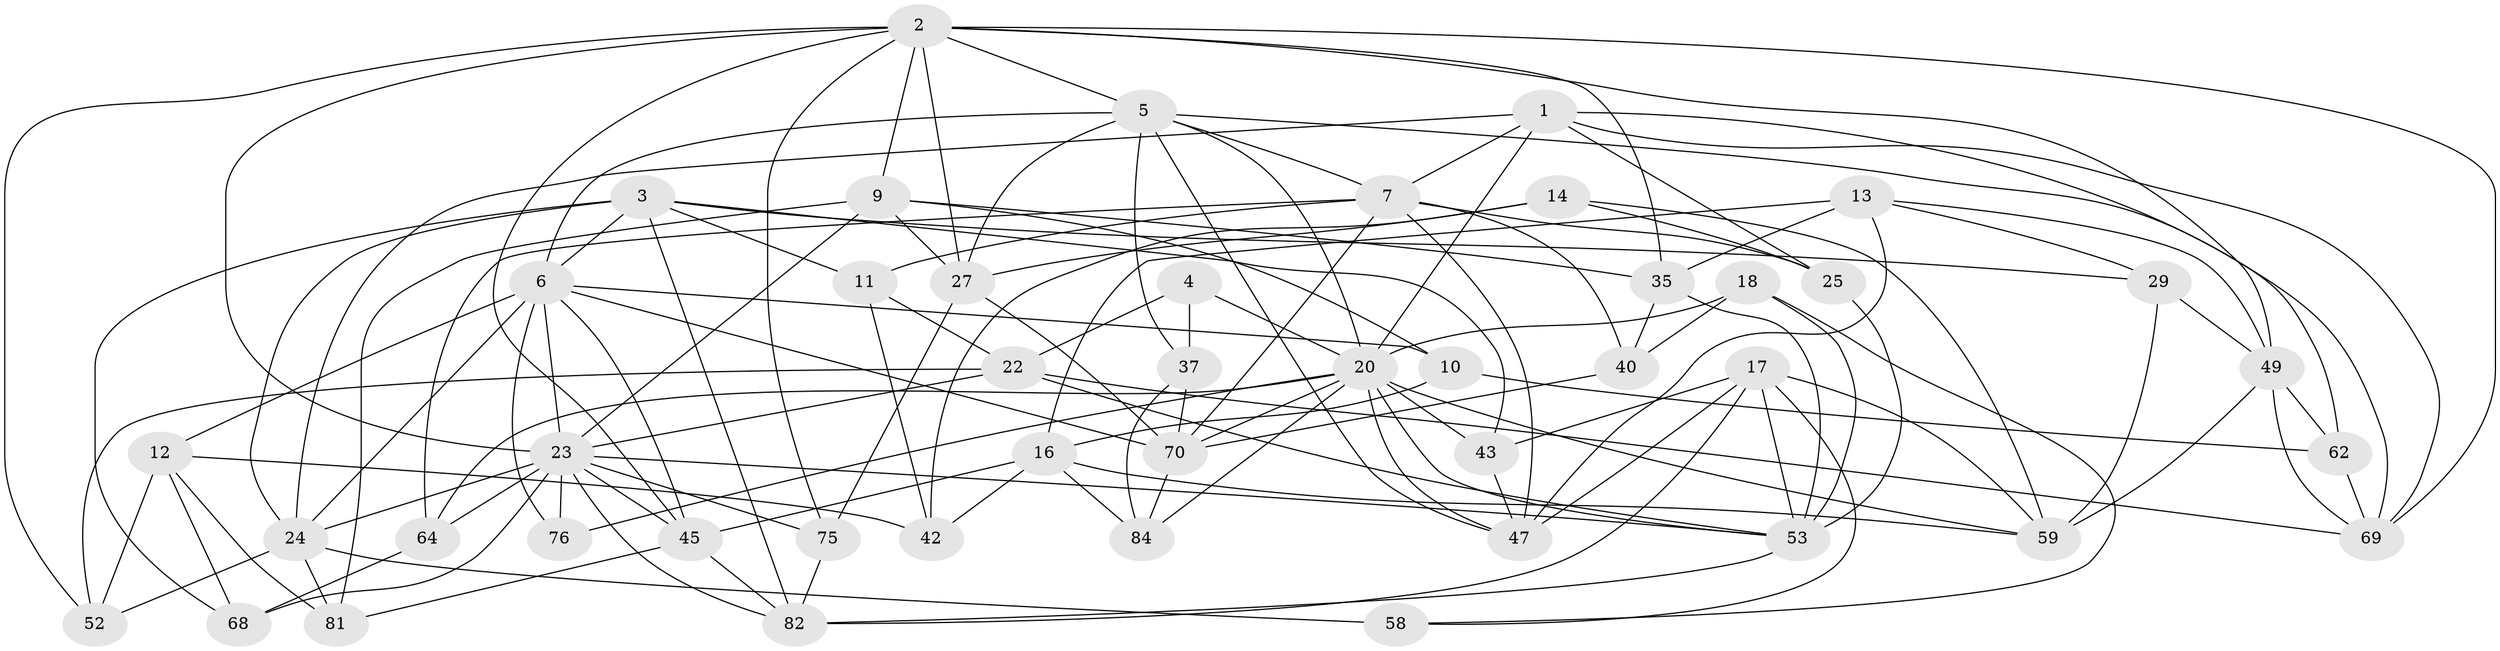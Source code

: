 // original degree distribution, {4: 1.0}
// Generated by graph-tools (version 1.1) at 2025/16/03/09/25 04:16:21]
// undirected, 45 vertices, 126 edges
graph export_dot {
graph [start="1"]
  node [color=gray90,style=filled];
  1 [super="+46"];
  2 [super="+15+26"];
  3 [super="+8+90"];
  4;
  5 [super="+63+48"];
  6 [super="+30+80+31"];
  7 [super="+21+85"];
  9 [super="+44"];
  10;
  11;
  12 [super="+74"];
  13 [super="+32"];
  14;
  16 [super="+33"];
  17 [super="+19"];
  18;
  20 [super="+73+36+28+50"];
  22 [super="+38"];
  23 [super="+67+39"];
  24 [super="+34+41"];
  25;
  27 [super="+60"];
  29;
  35 [super="+51"];
  37 [super="+55"];
  40;
  42;
  43;
  45 [super="+89"];
  47 [super="+65"];
  49 [super="+78"];
  52;
  53 [super="+57+83"];
  58;
  59 [super="+66"];
  62;
  64;
  68;
  69 [super="+77"];
  70 [super="+72+79"];
  75;
  76;
  81;
  82 [super="+86"];
  84;
  1 -- 69;
  1 -- 62;
  1 -- 25;
  1 -- 20;
  1 -- 7;
  1 -- 24;
  2 -- 52;
  2 -- 9;
  2 -- 27;
  2 -- 35;
  2 -- 5;
  2 -- 49;
  2 -- 69;
  2 -- 23;
  2 -- 75;
  2 -- 45;
  3 -- 68;
  3 -- 43;
  3 -- 29;
  3 -- 11;
  3 -- 82;
  3 -- 6;
  3 -- 24 [weight=2];
  4 -- 37 [weight=2];
  4 -- 22;
  4 -- 20;
  5 -- 37;
  5 -- 27;
  5 -- 20;
  5 -- 69;
  5 -- 7;
  5 -- 47;
  5 -- 6;
  6 -- 10;
  6 -- 12 [weight=2];
  6 -- 76;
  6 -- 24 [weight=2];
  6 -- 70;
  6 -- 23 [weight=2];
  6 -- 45;
  7 -- 40;
  7 -- 11;
  7 -- 70;
  7 -- 64;
  7 -- 25;
  7 -- 47;
  9 -- 35;
  9 -- 10;
  9 -- 81;
  9 -- 27;
  9 -- 23;
  10 -- 62;
  10 -- 16;
  11 -- 42;
  11 -- 22;
  12 -- 42;
  12 -- 68;
  12 -- 81;
  12 -- 52;
  13 -- 29;
  13 -- 35 [weight=2];
  13 -- 16;
  13 -- 49;
  13 -- 47;
  14 -- 25;
  14 -- 42;
  14 -- 27;
  14 -- 59;
  16 -- 59;
  16 -- 84;
  16 -- 42;
  16 -- 45;
  17 -- 58;
  17 -- 43;
  17 -- 59;
  17 -- 82;
  17 -- 53;
  17 -- 47;
  18 -- 40;
  18 -- 58;
  18 -- 20;
  18 -- 53;
  20 -- 59;
  20 -- 84;
  20 -- 43;
  20 -- 76;
  20 -- 70;
  20 -- 64;
  20 -- 53;
  20 -- 47;
  22 -- 52;
  22 -- 53;
  22 -- 69;
  22 -- 23;
  23 -- 68;
  23 -- 75;
  23 -- 82;
  23 -- 76 [weight=2];
  23 -- 64;
  23 -- 53;
  23 -- 24;
  23 -- 45;
  24 -- 81;
  24 -- 58 [weight=2];
  24 -- 52;
  25 -- 53;
  27 -- 75;
  27 -- 70;
  29 -- 49;
  29 -- 59;
  35 -- 40;
  35 -- 53;
  37 -- 70 [weight=2];
  37 -- 84;
  40 -- 70;
  43 -- 47;
  45 -- 82;
  45 -- 81;
  49 -- 69;
  49 -- 62;
  49 -- 59;
  53 -- 82;
  62 -- 69;
  64 -- 68;
  70 -- 84;
  75 -- 82;
}
